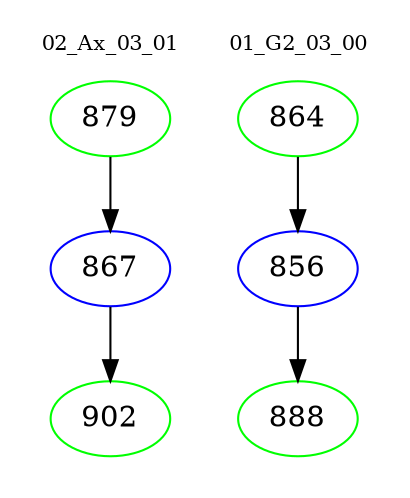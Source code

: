 digraph{
subgraph cluster_0 {
color = white
label = "02_Ax_03_01";
fontsize=10;
T0_879 [label="879", color="green"]
T0_879 -> T0_867 [color="black"]
T0_867 [label="867", color="blue"]
T0_867 -> T0_902 [color="black"]
T0_902 [label="902", color="green"]
}
subgraph cluster_1 {
color = white
label = "01_G2_03_00";
fontsize=10;
T1_864 [label="864", color="green"]
T1_864 -> T1_856 [color="black"]
T1_856 [label="856", color="blue"]
T1_856 -> T1_888 [color="black"]
T1_888 [label="888", color="green"]
}
}
